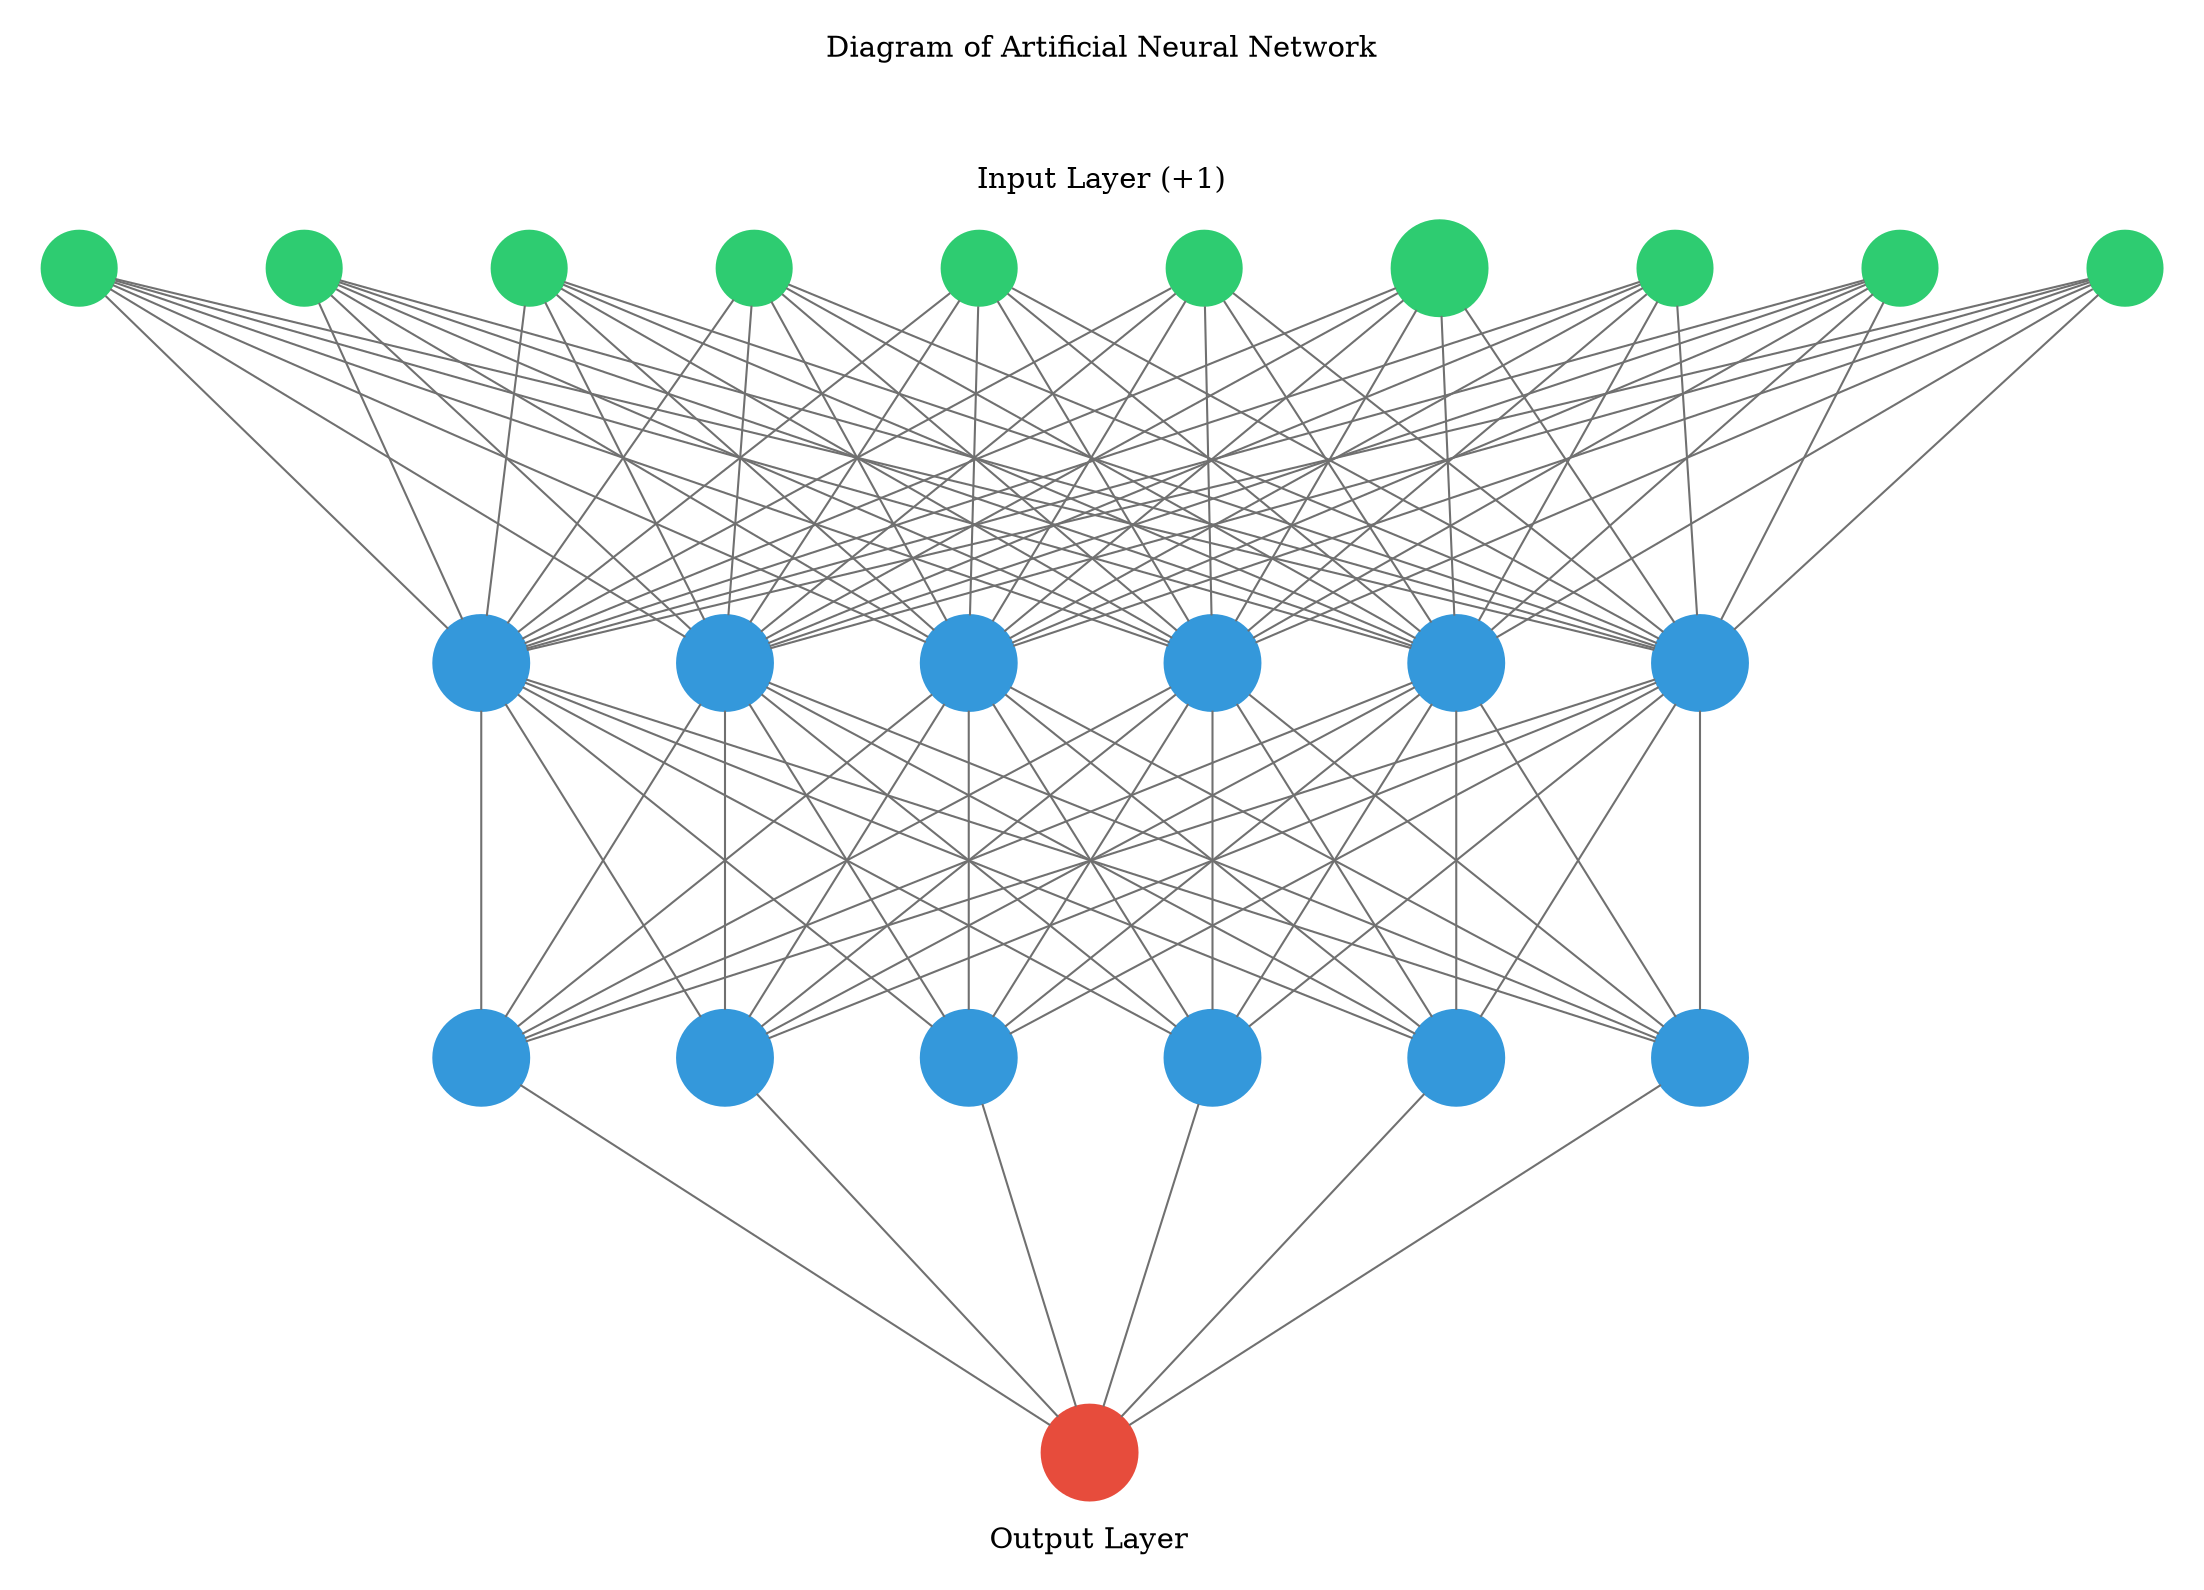 digraph g {
	graph [nodesep=1 ranksep=2 splines=false]
	edge [arrowhead=none color="#707070"]
	subgraph cluster_input {
		node [color="#2ecc71" fontcolor="#2ecc71" shape=circle style=filled]
		color=white
		1
		label="Diagram of Artificial Neural Network



Input Layer (+1)"
		rank=same
		2
		label="Diagram of Artificial Neural Network



Input Layer (+1)"
		rank=same
		3
		label="Diagram of Artificial Neural Network



Input Layer (+1)"
		rank=same
		4
		label="Diagram of Artificial Neural Network



Input Layer (+1)"
		rank=same
		5
		label="Diagram of Artificial Neural Network



Input Layer (+1)"
		rank=same
		6
		label="Diagram of Artificial Neural Network



Input Layer (+1)"
		rank=same
		7
		label="Diagram of Artificial Neural Network



Input Layer (+1)"
		rank=same
		8
		label="Diagram of Artificial Neural Network



Input Layer (+1)"
		rank=same
		9
		label="Diagram of Artificial Neural Network



Input Layer (+1)"
		rank=same
		10
		label="Diagram of Artificial Neural Network



Input Layer (+1)"
		rank=same
	}
	1 -> 11
	2 -> 11
	3 -> 11
	4 -> 11
	5 -> 11
	6 -> 11
	7 -> 11
	8 -> 11
	9 -> 11
	10 -> 11
	1 -> 12
	2 -> 12
	3 -> 12
	4 -> 12
	5 -> 12
	6 -> 12
	7 -> 12
	8 -> 12
	9 -> 12
	10 -> 12
	1 -> 13
	2 -> 13
	3 -> 13
	4 -> 13
	5 -> 13
	6 -> 13
	7 -> 13
	8 -> 13
	9 -> 13
	10 -> 13
	1 -> 14
	2 -> 14
	3 -> 14
	4 -> 14
	5 -> 14
	6 -> 14
	7 -> 14
	8 -> 14
	9 -> 14
	10 -> 14
	1 -> 15
	2 -> 15
	3 -> 15
	4 -> 15
	5 -> 15
	6 -> 15
	7 -> 15
	8 -> 15
	9 -> 15
	10 -> 15
	1 -> 16
	2 -> 16
	3 -> 16
	4 -> 16
	5 -> 16
	6 -> 16
	7 -> 16
	8 -> 16
	9 -> 16
	10 -> 16
	subgraph cluster_1 {
		color=white
		rank=same
		label="" labeljust=right labelloc=b
		11 [color="#3498db" fontcolor="#3498db" shape=circle style=filled]
		12 [color="#3498db" fontcolor="#3498db" shape=circle style=filled]
		13 [color="#3498db" fontcolor="#3498db" shape=circle style=filled]
		14 [color="#3498db" fontcolor="#3498db" shape=circle style=filled]
		15 [color="#3498db" fontcolor="#3498db" shape=circle style=filled]
		16 [color="#3498db" fontcolor="#3498db" shape=circle style=filled]
	}
	11 -> 17
	12 -> 17
	13 -> 17
	14 -> 17
	15 -> 17
	16 -> 17
	11 -> 18
	12 -> 18
	13 -> 18
	14 -> 18
	15 -> 18
	16 -> 18
	11 -> 19
	12 -> 19
	13 -> 19
	14 -> 19
	15 -> 19
	16 -> 19
	11 -> 20
	12 -> 20
	13 -> 20
	14 -> 20
	15 -> 20
	16 -> 20
	11 -> 21
	12 -> 21
	13 -> 21
	14 -> 21
	15 -> 21
	16 -> 21
	11 -> 22
	12 -> 22
	13 -> 22
	14 -> 22
	15 -> 22
	16 -> 22
	subgraph cluster_2 {
		color=white
		rank=same
		label="" labeljust=right labelloc=b
		17 [color="#3498db" fontcolor="#3498db" shape=circle style=filled]
		18 [color="#3498db" fontcolor="#3498db" shape=circle style=filled]
		19 [color="#3498db" fontcolor="#3498db" shape=circle style=filled]
		20 [color="#3498db" fontcolor="#3498db" shape=circle style=filled]
		21 [color="#3498db" fontcolor="#3498db" shape=circle style=filled]
		22 [color="#3498db" fontcolor="#3498db" shape=circle style=filled]
	}
	17 -> 23
	18 -> 23
	19 -> 23
	20 -> 23
	21 -> 23
	22 -> 23
	subgraph cluster_output {
		node [color="#2ecc71" fontcolor="#2ecc71" shape=circle style=filled]
		color=white
		rank=same
		labeljust=1
		23 [color="#e74c3c" fontcolor="#e74c3c" shape=circle style=filled]
		label="Output Layer" labelloc=bottom
	}
	arrowShape=none
}
